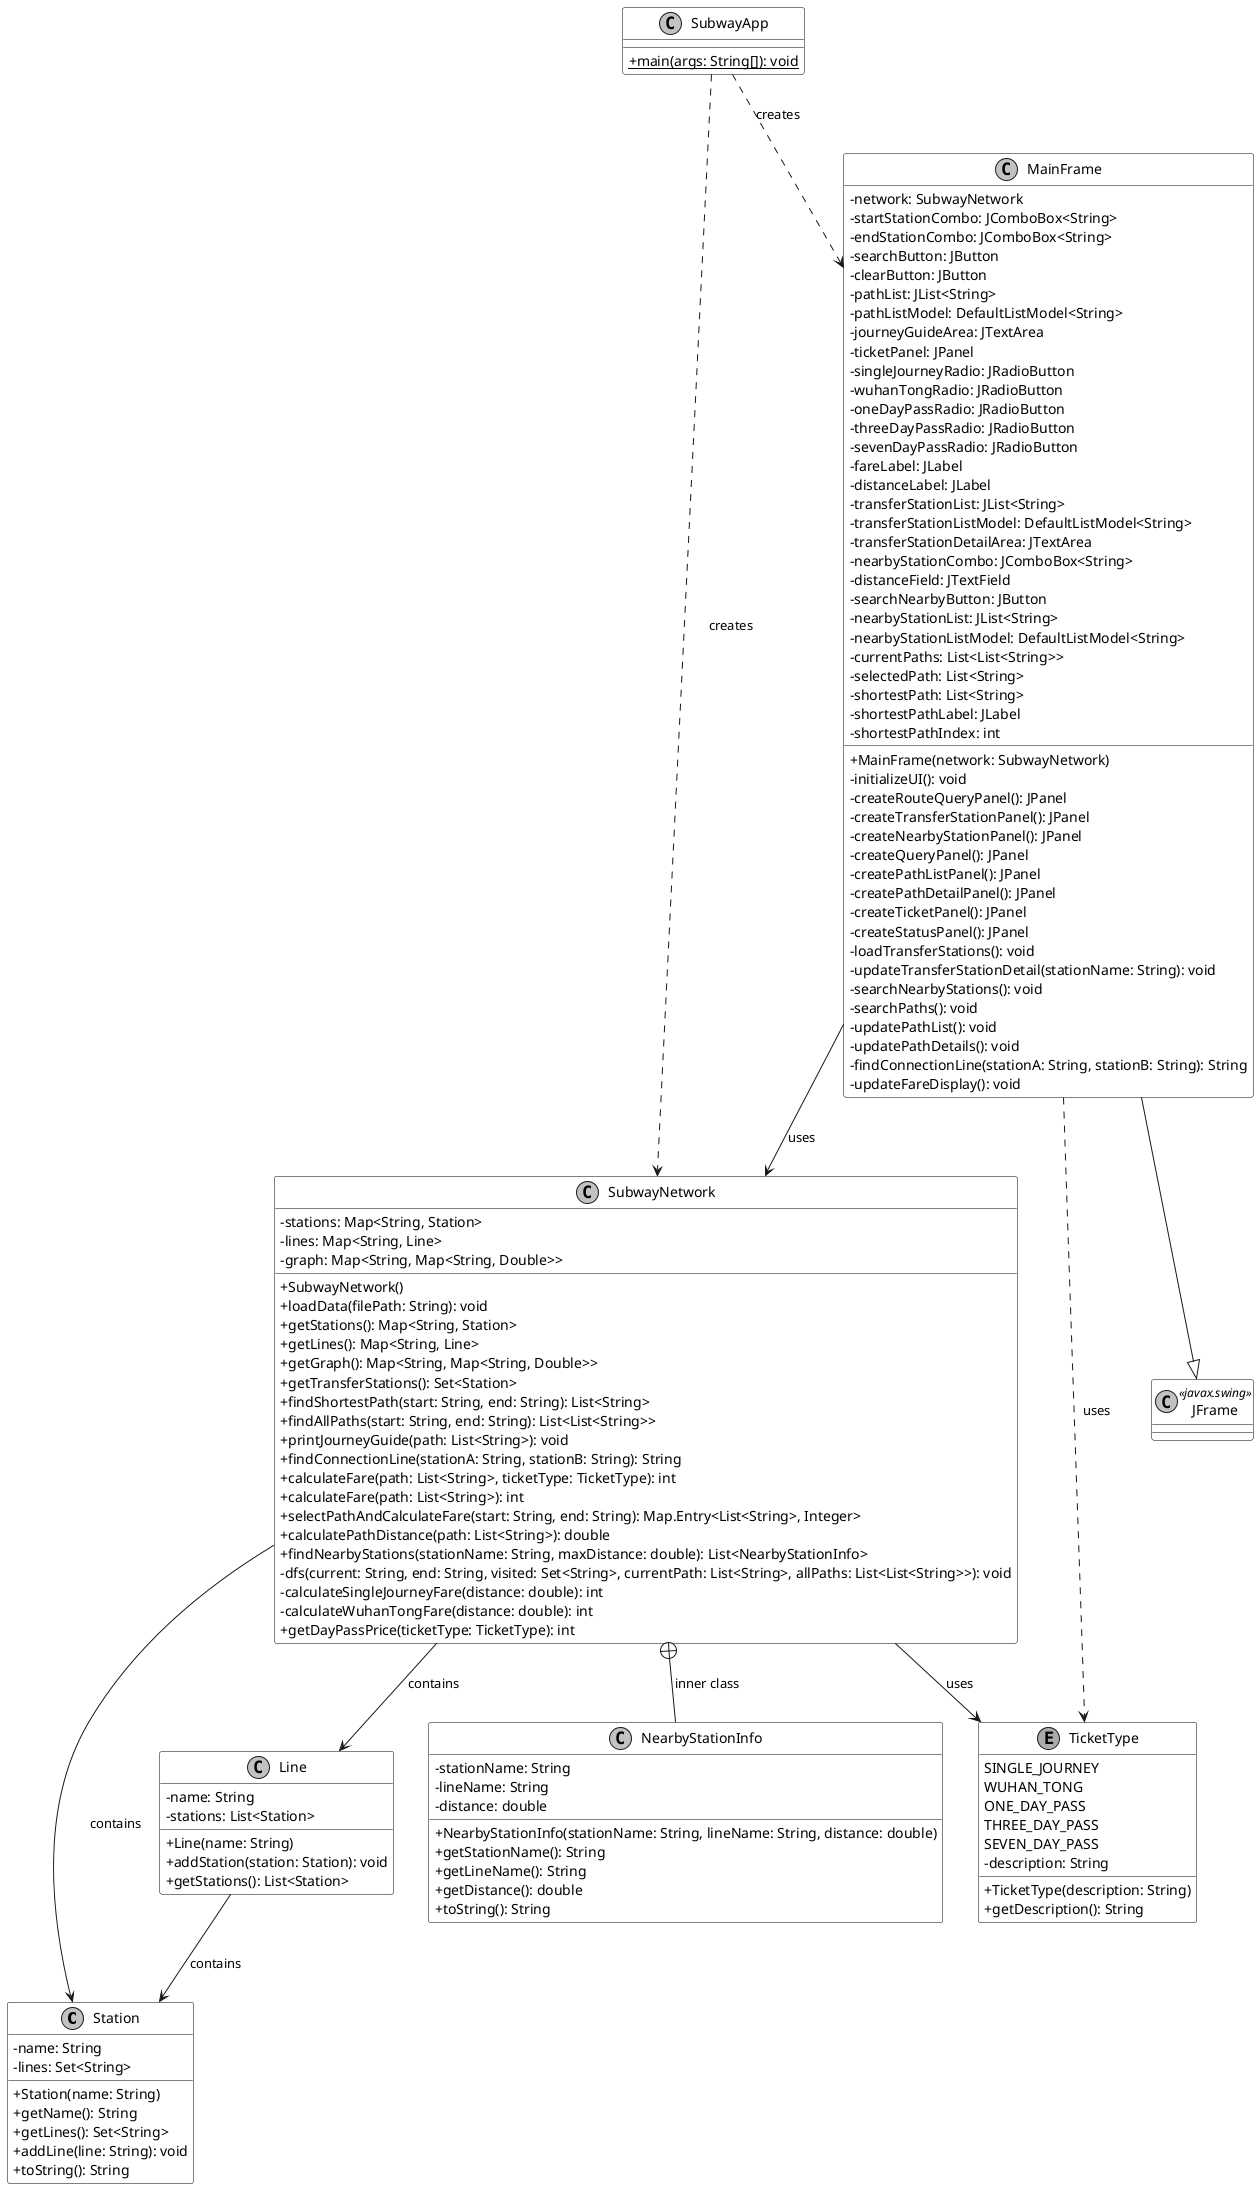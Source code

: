 @startuml 武汉地铁查询系统类图

' 定义样式
skinparam classAttributeIconSize 0
skinparam monochrome true
skinparam shadowing false
skinparam defaultFontName Microsoft YaHei
skinparam classBackgroundColor white
skinparam classBorderColor black
skinparam packageBackgroundColor white
skinparam packageBorderColor black

' Station类
class Station {
  - name: String
  - lines: Set<String>
  + Station(name: String)
  + getName(): String
  + getLines(): Set<String>
  + addLine(line: String): void
  + toString(): String
}

' Line类
class Line {
  - name: String
  - stations: List<Station>
  + Line(name: String)
  + addStation(station: Station): void
  + getStations(): List<Station>
}

' SubwayNetwork类
class SubwayNetwork {
  - stations: Map<String, Station>
  - lines: Map<String, Line>
  - graph: Map<String, Map<String, Double>>
  + SubwayNetwork()
  + loadData(filePath: String): void
  + getStations(): Map<String, Station>
  + getLines(): Map<String, Line>
  + getGraph(): Map<String, Map<String, Double>>
  + getTransferStations(): Set<Station>
  + findShortestPath(start: String, end: String): List<String>
  + findAllPaths(start: String, end: String): List<List<String>>
  + printJourneyGuide(path: List<String>): void
  + findConnectionLine(stationA: String, stationB: String): String
  + calculateFare(path: List<String>, ticketType: TicketType): int
  + calculateFare(path: List<String>): int
  + selectPathAndCalculateFare(start: String, end: String): Map.Entry<List<String>, Integer>
  + calculatePathDistance(path: List<String>): double
  + findNearbyStations(stationName: String, maxDistance: double): List<NearbyStationInfo>
  - dfs(current: String, end: String, visited: Set<String>, currentPath: List<String>, allPaths: List<List<String>>): void
  - calculateSingleJourneyFare(distance: double): int
  - calculateWuhanTongFare(distance: double): int
  + getDayPassPrice(ticketType: TicketType): int
}

' 内部类NearbyStationInfo - 修正层次结构
class NearbyStationInfo {
  - stationName: String
  - lineName: String
  - distance: double
  + NearbyStationInfo(stationName: String, lineName: String, distance: double)
  + getStationName(): String
  + getLineName(): String
  + getDistance(): double
  + toString(): String
}

' TicketType枚举
enum TicketType {
  SINGLE_JOURNEY
  WUHAN_TONG
  ONE_DAY_PASS
  THREE_DAY_PASS
  SEVEN_DAY_PASS
  - description: String
  + TicketType(description: String)
  + getDescription(): String
}

' MainFrame类
class MainFrame {
  - network: SubwayNetwork
  - startStationCombo: JComboBox<String>
  - endStationCombo: JComboBox<String>
  - searchButton: JButton
  - clearButton: JButton
  - pathList: JList<String>
  - pathListModel: DefaultListModel<String>
  - journeyGuideArea: JTextArea
  - ticketPanel: JPanel
  - singleJourneyRadio: JRadioButton
  - wuhanTongRadio: JRadioButton
  - oneDayPassRadio: JRadioButton
  - threeDayPassRadio: JRadioButton
  - sevenDayPassRadio: JRadioButton
  - fareLabel: JLabel
  - distanceLabel: JLabel
  - transferStationList: JList<String>
  - transferStationListModel: DefaultListModel<String>
  - transferStationDetailArea: JTextArea
  - nearbyStationCombo: JComboBox<String>
  - distanceField: JTextField
  - searchNearbyButton: JButton
  - nearbyStationList: JList<String>
  - nearbyStationListModel: DefaultListModel<String>
  - currentPaths: List<List<String>>
  - selectedPath: List<String>
  - shortestPath: List<String>
  - shortestPathLabel: JLabel
  - shortestPathIndex: int
  + MainFrame(network: SubwayNetwork)
  - initializeUI(): void
  - createRouteQueryPanel(): JPanel
  - createTransferStationPanel(): JPanel
  - createNearbyStationPanel(): JPanel
  - createQueryPanel(): JPanel
  - createPathListPanel(): JPanel
  - createPathDetailPanel(): JPanel
  - createTicketPanel(): JPanel
  - createStatusPanel(): JPanel
  - loadTransferStations(): void
  - updateTransferStationDetail(stationName: String): void
  - searchNearbyStations(): void
  - searchPaths(): void
  - updatePathList(): void
  - updatePathDetails(): void
  - findConnectionLine(stationA: String, stationB: String): String
  - updateFareDisplay(): void
}

' SubwayApp类
class SubwayApp {
  + {static} main(args: String[]): void
}

' JFrame类（外部类）
class JFrame << javax.swing >>

' 关系定义
MainFrame --|> JFrame
SubwayApp ..> MainFrame : creates
SubwayApp ..> SubwayNetwork : creates

MainFrame --> SubwayNetwork : uses
SubwayNetwork --> Station : contains
SubwayNetwork --> Line : contains
SubwayNetwork --> TicketType : uses
SubwayNetwork +-- NearbyStationInfo : inner class
Line --> Station : contains
MainFrame ..> TicketType : uses

@enduml
